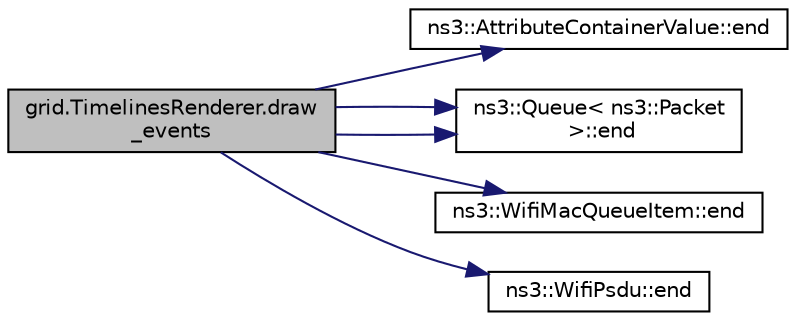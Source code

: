 digraph "grid.TimelinesRenderer.draw_events"
{
 // LATEX_PDF_SIZE
  edge [fontname="Helvetica",fontsize="10",labelfontname="Helvetica",labelfontsize="10"];
  node [fontname="Helvetica",fontsize="10",shape=record];
  rankdir="LR";
  Node1 [label="grid.TimelinesRenderer.draw\l_events",height=0.2,width=0.4,color="black", fillcolor="grey75", style="filled", fontcolor="black",tooltip="Draw Event."];
  Node1 -> Node2 [color="midnightblue",fontsize="10",style="solid",fontname="Helvetica"];
  Node2 [label="ns3::AttributeContainerValue::end",height=0.2,width=0.4,color="black", fillcolor="white", style="filled",URL="$classns3_1_1_attribute_container_value.html#a86a52f0e7484d68c1e9777497443e2a4",tooltip="STL-style end of container."];
  Node1 -> Node3 [color="midnightblue",fontsize="10",style="solid",fontname="Helvetica"];
  Node3 [label="ns3::Queue\< ns3::Packet\l \>::end",height=0.2,width=0.4,color="black", fillcolor="white", style="filled",URL="$classns3_1_1_queue.html#af1acf7dc3e1db3a3bff7d0a0186e0ad6",tooltip="Get a const iterator which indicates past-the-last item in the queue."];
  Node1 -> Node3 [color="midnightblue",fontsize="10",style="solid",fontname="Helvetica"];
  Node1 -> Node4 [color="midnightblue",fontsize="10",style="solid",fontname="Helvetica"];
  Node4 [label="ns3::WifiMacQueueItem::end",height=0.2,width=0.4,color="black", fillcolor="white", style="filled",URL="$classns3_1_1_wifi_mac_queue_item.html#a058e611b607f0ba51646f20e6ac58147",tooltip="Get a constant iterator indicating past-the-last MSDU in the list of aggregated MSDUs."];
  Node1 -> Node5 [color="midnightblue",fontsize="10",style="solid",fontname="Helvetica"];
  Node5 [label="ns3::WifiPsdu::end",height=0.2,width=0.4,color="black", fillcolor="white", style="filled",URL="$classns3_1_1_wifi_psdu.html#a795243e3ba9994aa76591a6a7724c39b",tooltip="Return a const iterator to past-the-last MPDU."];
}
